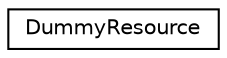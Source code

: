 digraph "Graphical Class Hierarchy"
{
  edge [fontname="Helvetica",fontsize="10",labelfontname="Helvetica",labelfontsize="10"];
  node [fontname="Helvetica",fontsize="10",shape=record];
  rankdir="LR";
  Node1 [label="DummyResource",height=0.2,width=0.4,color="black", fillcolor="white", style="filled",URL="$class_dummy_resource.html"];
}
